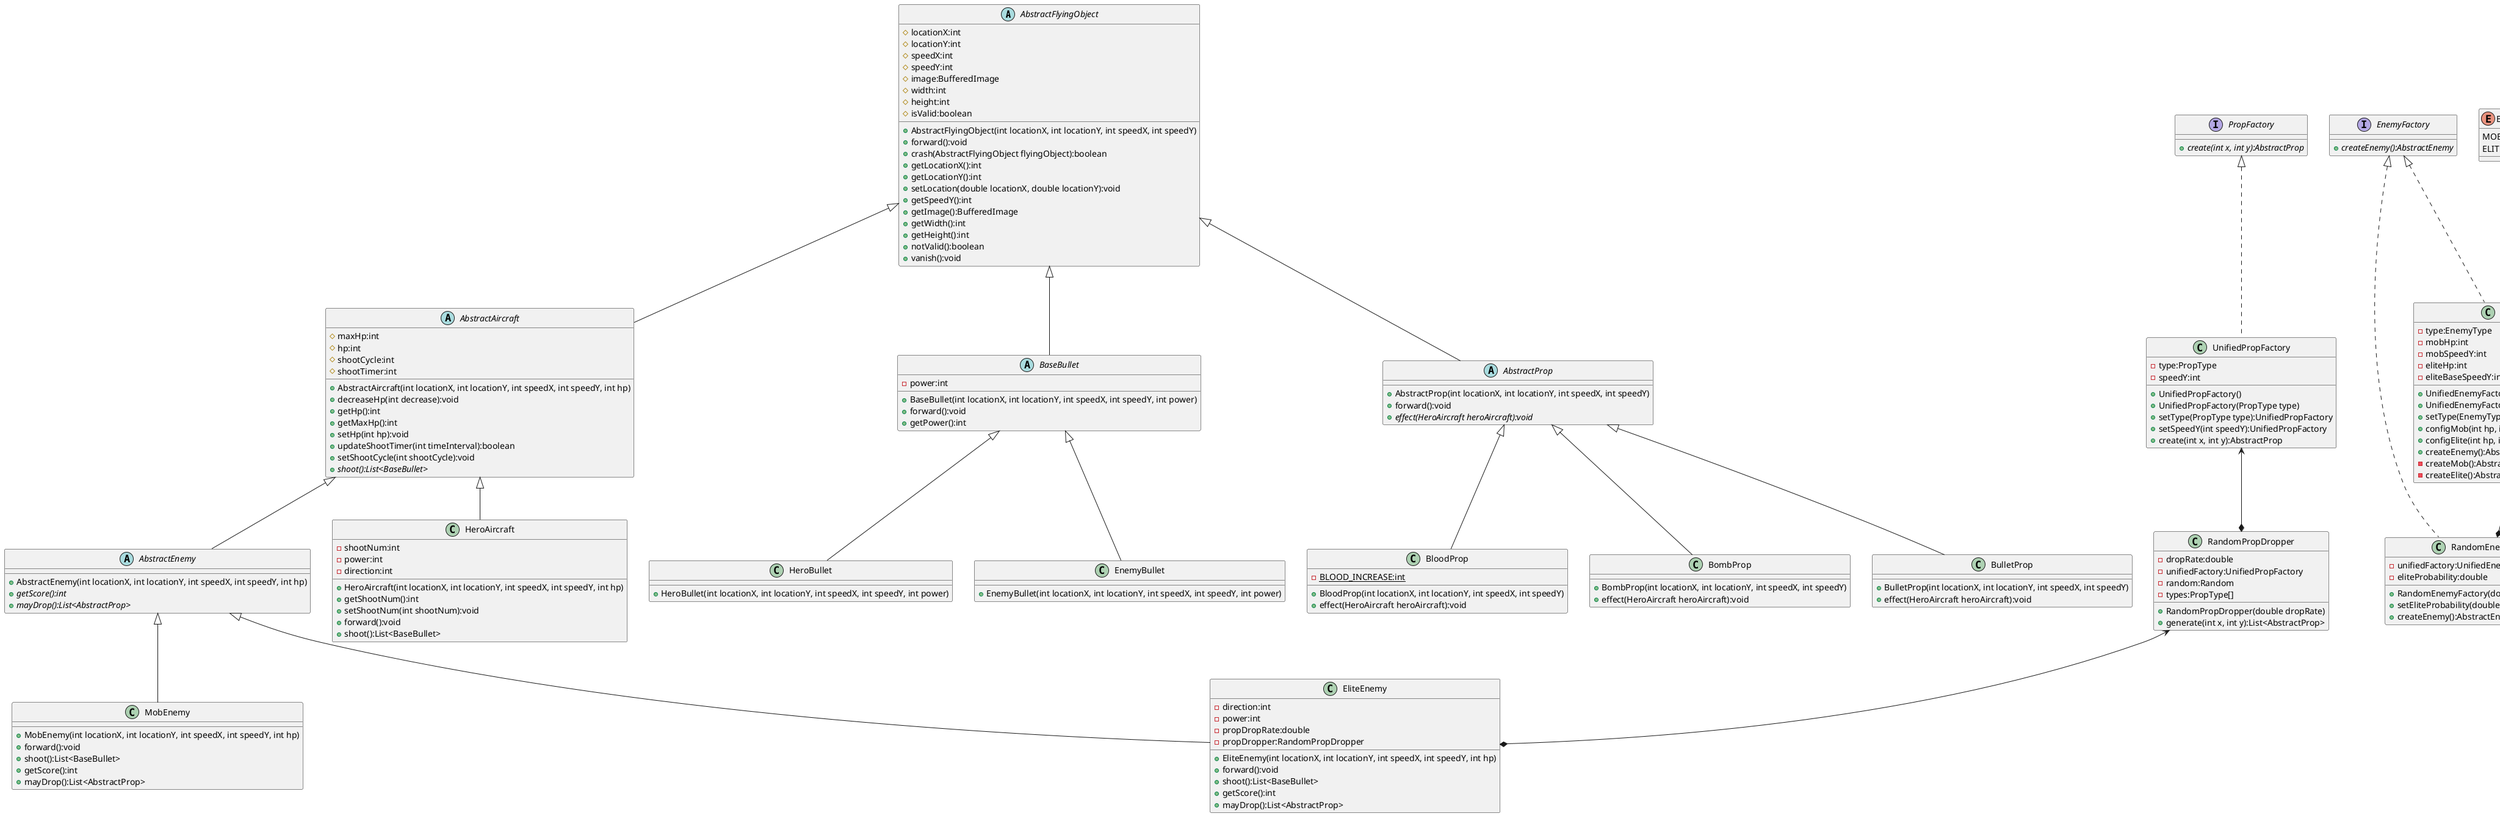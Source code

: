 @startuml
' 基础抽象飞行物
abstract class AbstractFlyingObject {
    # locationX:int
    # locationY:int
    # speedX:int
    # speedY:int
    # image:BufferedImage
    # width:int
    # height:int
    # isValid:boolean
    + AbstractFlyingObject(int locationX, int locationY, int speedX, int speedY)
    + forward():void
    + crash(AbstractFlyingObject flyingObject):boolean
    + getLocationX():int
    + getLocationY():int
    + setLocation(double locationX, double locationY):void
    + getSpeedY():int
    + getImage():BufferedImage
    + getWidth():int
    + getHeight():int
    + notValid():boolean
    + vanish():void
}

' 飞机抽象（英雄与敌机共同父类）
abstract class AbstractAircraft {
    # maxHp:int
    # hp:int
    # shootCycle:int
    # shootTimer:int
    + AbstractAircraft(int locationX, int locationY, int speedX, int speedY, int hp)
    + decreaseHp(int decrease):void
    + getHp():int
    + getMaxHp():int
    + setHp(int hp):void
    + updateShootTimer(int timeInterval):boolean
    + setShootCycle(int shootCycle):void
    + {abstract} shoot():List<BaseBullet>
}

AbstractFlyingObject <|-- AbstractAircraft

' 敌机抽象，便于将来扩展精英、Boss 行为（如策略、掉落）
abstract class AbstractEnemy {
    + AbstractEnemy(int locationX, int locationY, int speedX, int speedY, int hp)
    + {abstract} getScore():int
    + {abstract} mayDrop():List<AbstractProp>
}

AbstractAircraft <|-- AbstractEnemy

' 英雄机
class HeroAircraft {
    - shootNum:int
    - power:int
    - direction:int
    + HeroAircraft(int locationX, int locationY, int speedX, int speedY, int hp)
    + getShootNum():int
    + setShootNum(int shootNum):void
    + forward():void
    + shoot():List<BaseBullet>
}

AbstractAircraft <|-- HeroAircraft

interface EnemyFactory {
    + {abstract} createEnemy():AbstractEnemy
}

enum EnemyType {
    MOB
    ELITE
}

class RandomEnemyFactory {
    - unifiedFactory:UnifiedEnemyFactory
    - eliteProbability:double
    + RandomEnemyFactory(double eliteProbability)
    + setEliteProbability(double eliteProbability):void
    + createEnemy():AbstractEnemy
}

class UnifiedEnemyFactory {
    - type:EnemyType
    - mobHp:int
    - mobSpeedY:int
    - eliteHp:int
    - eliteBaseSpeedY:int
    + UnifiedEnemyFactory()
    + UnifiedEnemyFactory(EnemyType type)
    + setType(EnemyType type):UnifiedEnemyFactory
    + configMob(int hp, int speedY):UnifiedEnemyFactory
    + configElite(int hp, int baseSpeedY):UnifiedEnemyFactory
    + createEnemy():AbstractEnemy
    - createMob():AbstractEnemy
    - createElite():AbstractEnemy
}

EnemyFactory <|.. RandomEnemyFactory
EnemyFactory <|.. UnifiedEnemyFactory
UnifiedEnemyFactory <--* RandomEnemyFactory

interface PropFactory {
    + {abstract} create(int x, int y):AbstractProp
}

enum PropType {
    BLOOD
    BOMB
    BULLET
}

class RandomPropDropper {
    - dropRate:double
    - unifiedFactory:UnifiedPropFactory
    - random:Random
    - types:PropType[]
    + RandomPropDropper(double dropRate)
    + generate(int x, int y):List<AbstractProp>
}

class UnifiedPropFactory {
    - type:PropType
    - speedY:int
    + UnifiedPropFactory()
    + UnifiedPropFactory(PropType type)
    + setType(PropType type):UnifiedPropFactory
    + setSpeedY(int speedY):UnifiedPropFactory
    + create(int x, int y):AbstractProp
}

PropFactory <|.. UnifiedPropFactory
RandomPropDropper <--* EliteEnemy
UnifiedPropFactory <--* RandomPropDropper

' 普通敌机
class MobEnemy {
    + MobEnemy(int locationX, int locationY, int speedX, int speedY, int hp)
    + forward():void
    + shoot():List<BaseBullet>
    + getScore():int
    + mayDrop():List<AbstractProp>
}

' 精英敌机（射击更频繁/子弹更强，可掉落道具）
class EliteEnemy {
    - direction:int
    - power:int
    - propDropRate:double
    - propDropper:RandomPropDropper
    + EliteEnemy(int locationX, int locationY, int speedX, int speedY, int hp)
    + forward():void
    + shoot():List<BaseBullet>
    + getScore():int
    + mayDrop():List<AbstractProp>
}

' BossEnemy 预留（暂不实现）
' class BossEnemy {
' }

AbstractEnemy <|-- MobEnemy
AbstractEnemy <|-- EliteEnemy
' AbstractEnemy <|-- BossEnemy  (预留)

' 子弹抽象
abstract class BaseBullet {
    - power:int
    + BaseBullet(int locationX, int locationY, int speedX, int speedY, int power)
    + forward():void
    + getPower():int
}

AbstractFlyingObject <|-- BaseBullet

class HeroBullet {
    + HeroBullet(int locationX, int locationY, int speedX, int speedY, int power)
}

class EnemyBullet {
    + EnemyBullet(int locationX, int locationY, int speedX, int speedY, int power)
}

BaseBullet <|-- HeroBullet
BaseBullet <|-- EnemyBullet

' 道具抽象
abstract class AbstractProp {
    + AbstractProp(int locationX, int locationY, int speedX, int speedY)
    + forward():void
    + {abstract} effect(HeroAircraft heroAircraft):void
}

AbstractFlyingObject <|-- AbstractProp

class BloodProp {
    - {static} BLOOD_INCREASE:int
    + BloodProp(int locationX, int locationY, int speedX, int speedY)
    + effect(HeroAircraft heroAircraft):void
}

class BombProp {
    + BombProp(int locationX, int locationY, int speedX, int speedY)
    + effect(HeroAircraft heroAircraft):void
}

class BulletProp {
    + BulletProp(int locationX, int locationY, int speedX, int speedY)
    + effect(HeroAircraft heroAircraft):void
}

AbstractProp <|-- BloodProp
AbstractProp <|-- BombProp
AbstractProp <|-- BulletProp

@enduml
